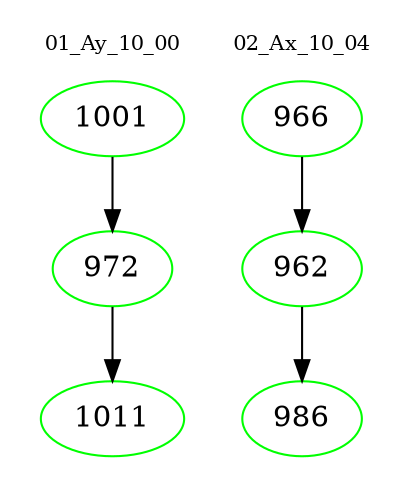 digraph{
subgraph cluster_0 {
color = white
label = "01_Ay_10_00";
fontsize=10;
T0_1001 [label="1001", color="green"]
T0_1001 -> T0_972 [color="black"]
T0_972 [label="972", color="green"]
T0_972 -> T0_1011 [color="black"]
T0_1011 [label="1011", color="green"]
}
subgraph cluster_1 {
color = white
label = "02_Ax_10_04";
fontsize=10;
T1_966 [label="966", color="green"]
T1_966 -> T1_962 [color="black"]
T1_962 [label="962", color="green"]
T1_962 -> T1_986 [color="black"]
T1_986 [label="986", color="green"]
}
}
